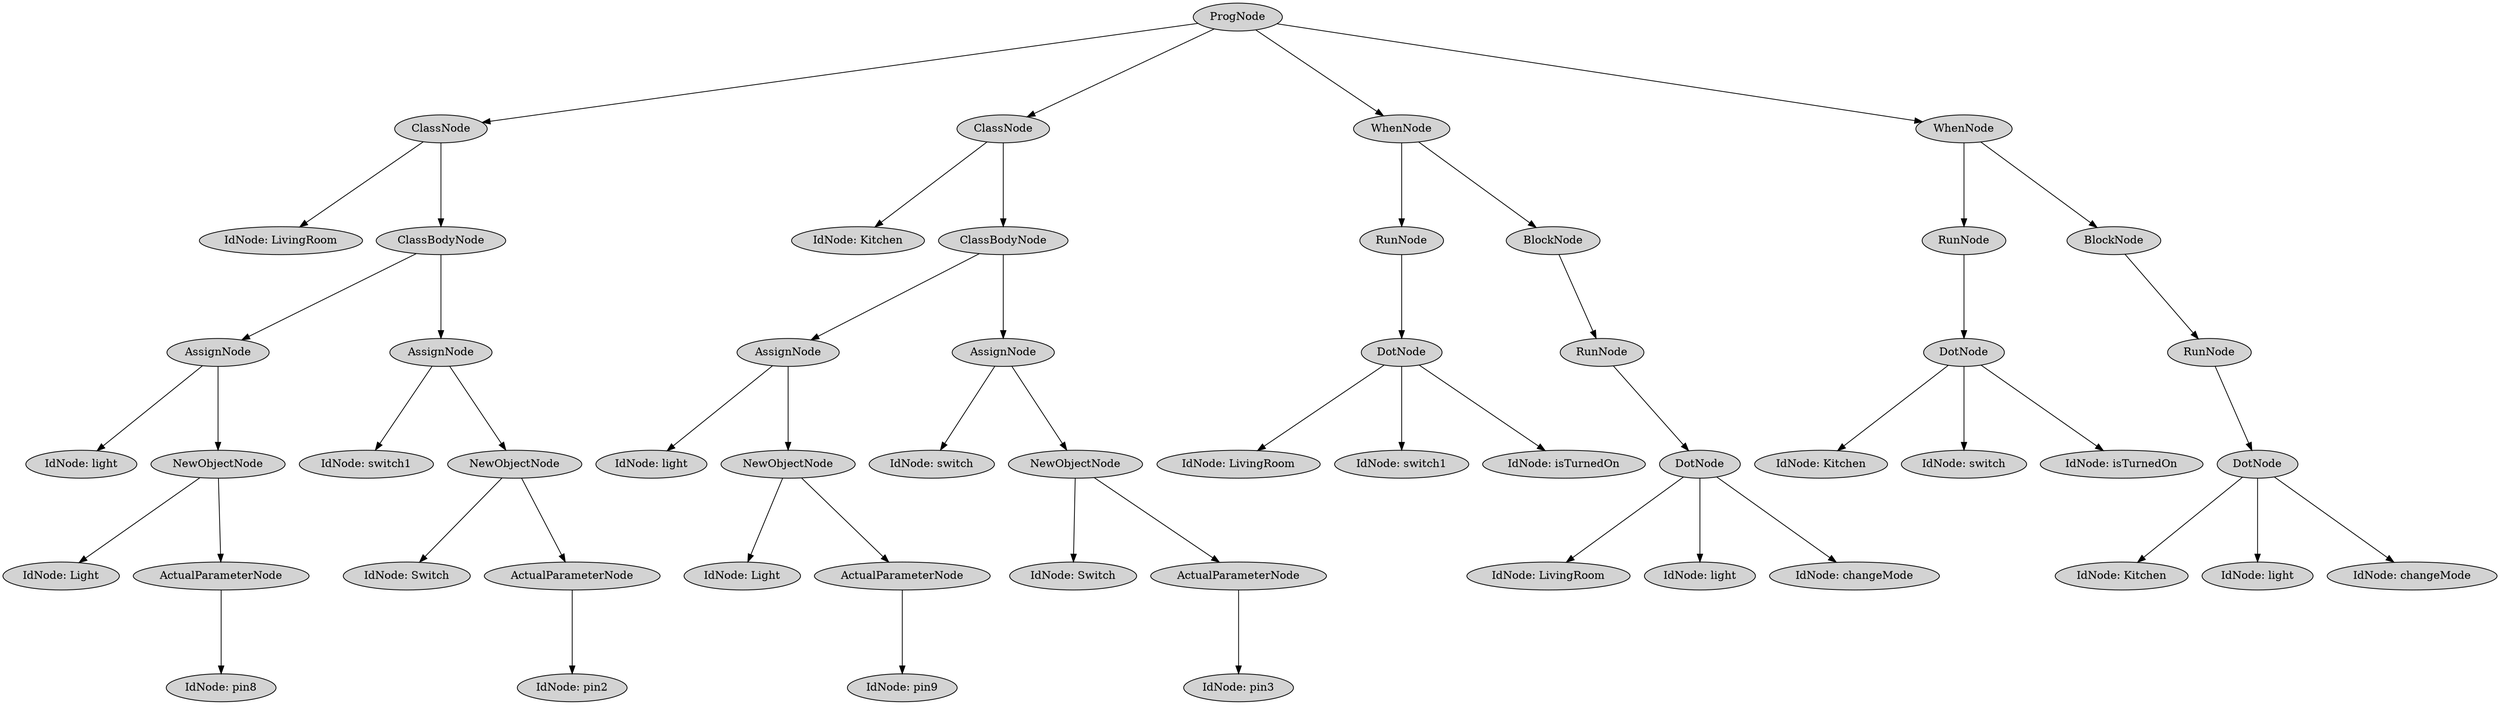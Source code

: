 digraph G {
	graph [ranksep=1.5 ratio=fill]
	node [style=filled]
	3111437 [label=ProgNode]
	3116265 [label=ClassNode]
	3111437 -> 3116265
	3116267 [label="IdNode: LivingRoom"]
	3116265 -> 3116267
	3116263 [label=ClassBodyNode]
	3116265 -> 3116263
	3116273 [label=AssignNode]
	3116263 -> 3116273
	3116269 [label="IdNode: light"]
	3116273 -> 3116269
	3119109 [label=NewObjectNode]
	3116273 -> 3119109
	3119113 [label="IdNode: Light"]
	3119109 -> 3119113
	3119111 [label=ActualParameterNode]
	3119109 -> 3119111
	3119137 [label="IdNode: pin8"]
	3119111 -> 3119137
	3116275 [label=AssignNode]
	3116263 -> 3116275
	3116283 [label="IdNode: switch1"]
	3116275 -> 3116283
	3119119 [label=NewObjectNode]
	3116275 -> 3119119
	3119125 [label="IdNode: Switch"]
	3119119 -> 3119125
	3119121 [label=ActualParameterNode]
	3119119 -> 3119121
	3119151 [label="IdNode: pin2"]
	3119121 -> 3119151
	3116277 [label=ClassNode]
	3111437 -> 3116277
	3116287 [label="IdNode: Kitchen"]
	3116277 -> 3116287
	3116281 [label=ClassBodyNode]
	3116277 -> 3116281
	3116285 [label=AssignNode]
	3116281 -> 3116285
	3119123 [label="IdNode: light"]
	3116285 -> 3119123
	3119141 [label=NewObjectNode]
	3116285 -> 3119141
	3119143 [label="IdNode: Light"]
	3119141 -> 3119143
	3119135 [label=ActualParameterNode]
	3119141 -> 3119135
	3119169 [label="IdNode: pin9"]
	3119135 -> 3119169
	3119115 [label=AssignNode]
	3116281 -> 3119115
	3119139 [label="IdNode: switch"]
	3119115 -> 3119139
	3119153 [label=NewObjectNode]
	3119115 -> 3119153
	3119157 [label="IdNode: Switch"]
	3119153 -> 3119157
	3119155 [label=ActualParameterNode]
	3119153 -> 3119155
	3119183 [label="IdNode: pin3"]
	3119155 -> 3119183
	3119117 [label=WhenNode]
	3111437 -> 3119117
	3119145 [label=RunNode]
	3119117 -> 3119145
	3119167 [label=DotNode]
	3119145 -> 3119167
	3119165 [label="IdNode: LivingRoom"]
	3119167 -> 3119165
	3119173 [label="IdNode: switch1"]
	3119167 -> 3119173
	3119175 [label="IdNode: isTurnedOn"]
	3119167 -> 3119175
	3119129 [label=BlockNode]
	3119117 -> 3119129
	3119127 [label=RunNode]
	3119129 -> 3119127
	3119171 [label=DotNode]
	3119127 -> 3119171
	3119149 [label="IdNode: LivingRoom"]
	3119171 -> 3119149
	3119159 [label="IdNode: light"]
	3119171 -> 3119159
	3119163 [label="IdNode: changeMode"]
	3119171 -> 3119163
	3119107 [label=WhenNode]
	3111437 -> 3119107
	3119189 [label=RunNode]
	3119107 -> 3119189
	3119201 [label=DotNode]
	3119189 -> 3119201
	3119195 [label="IdNode: Kitchen"]
	3119201 -> 3119195
	3119199 [label="IdNode: switch"]
	3119201 -> 3119199
	3119203 [label="IdNode: isTurnedOn"]
	3119201 -> 3119203
	3119179 [label=BlockNode]
	3119107 -> 3119179
	3119161 [label=RunNode]
	3119179 -> 3119161
	3119191 [label=DotNode]
	3119161 -> 3119191
	3119187 [label="IdNode: Kitchen"]
	3119191 -> 3119187
	3119181 [label="IdNode: light"]
	3119191 -> 3119181
	3119197 [label="IdNode: changeMode"]
	3119191 -> 3119197
	overlap=false
}
